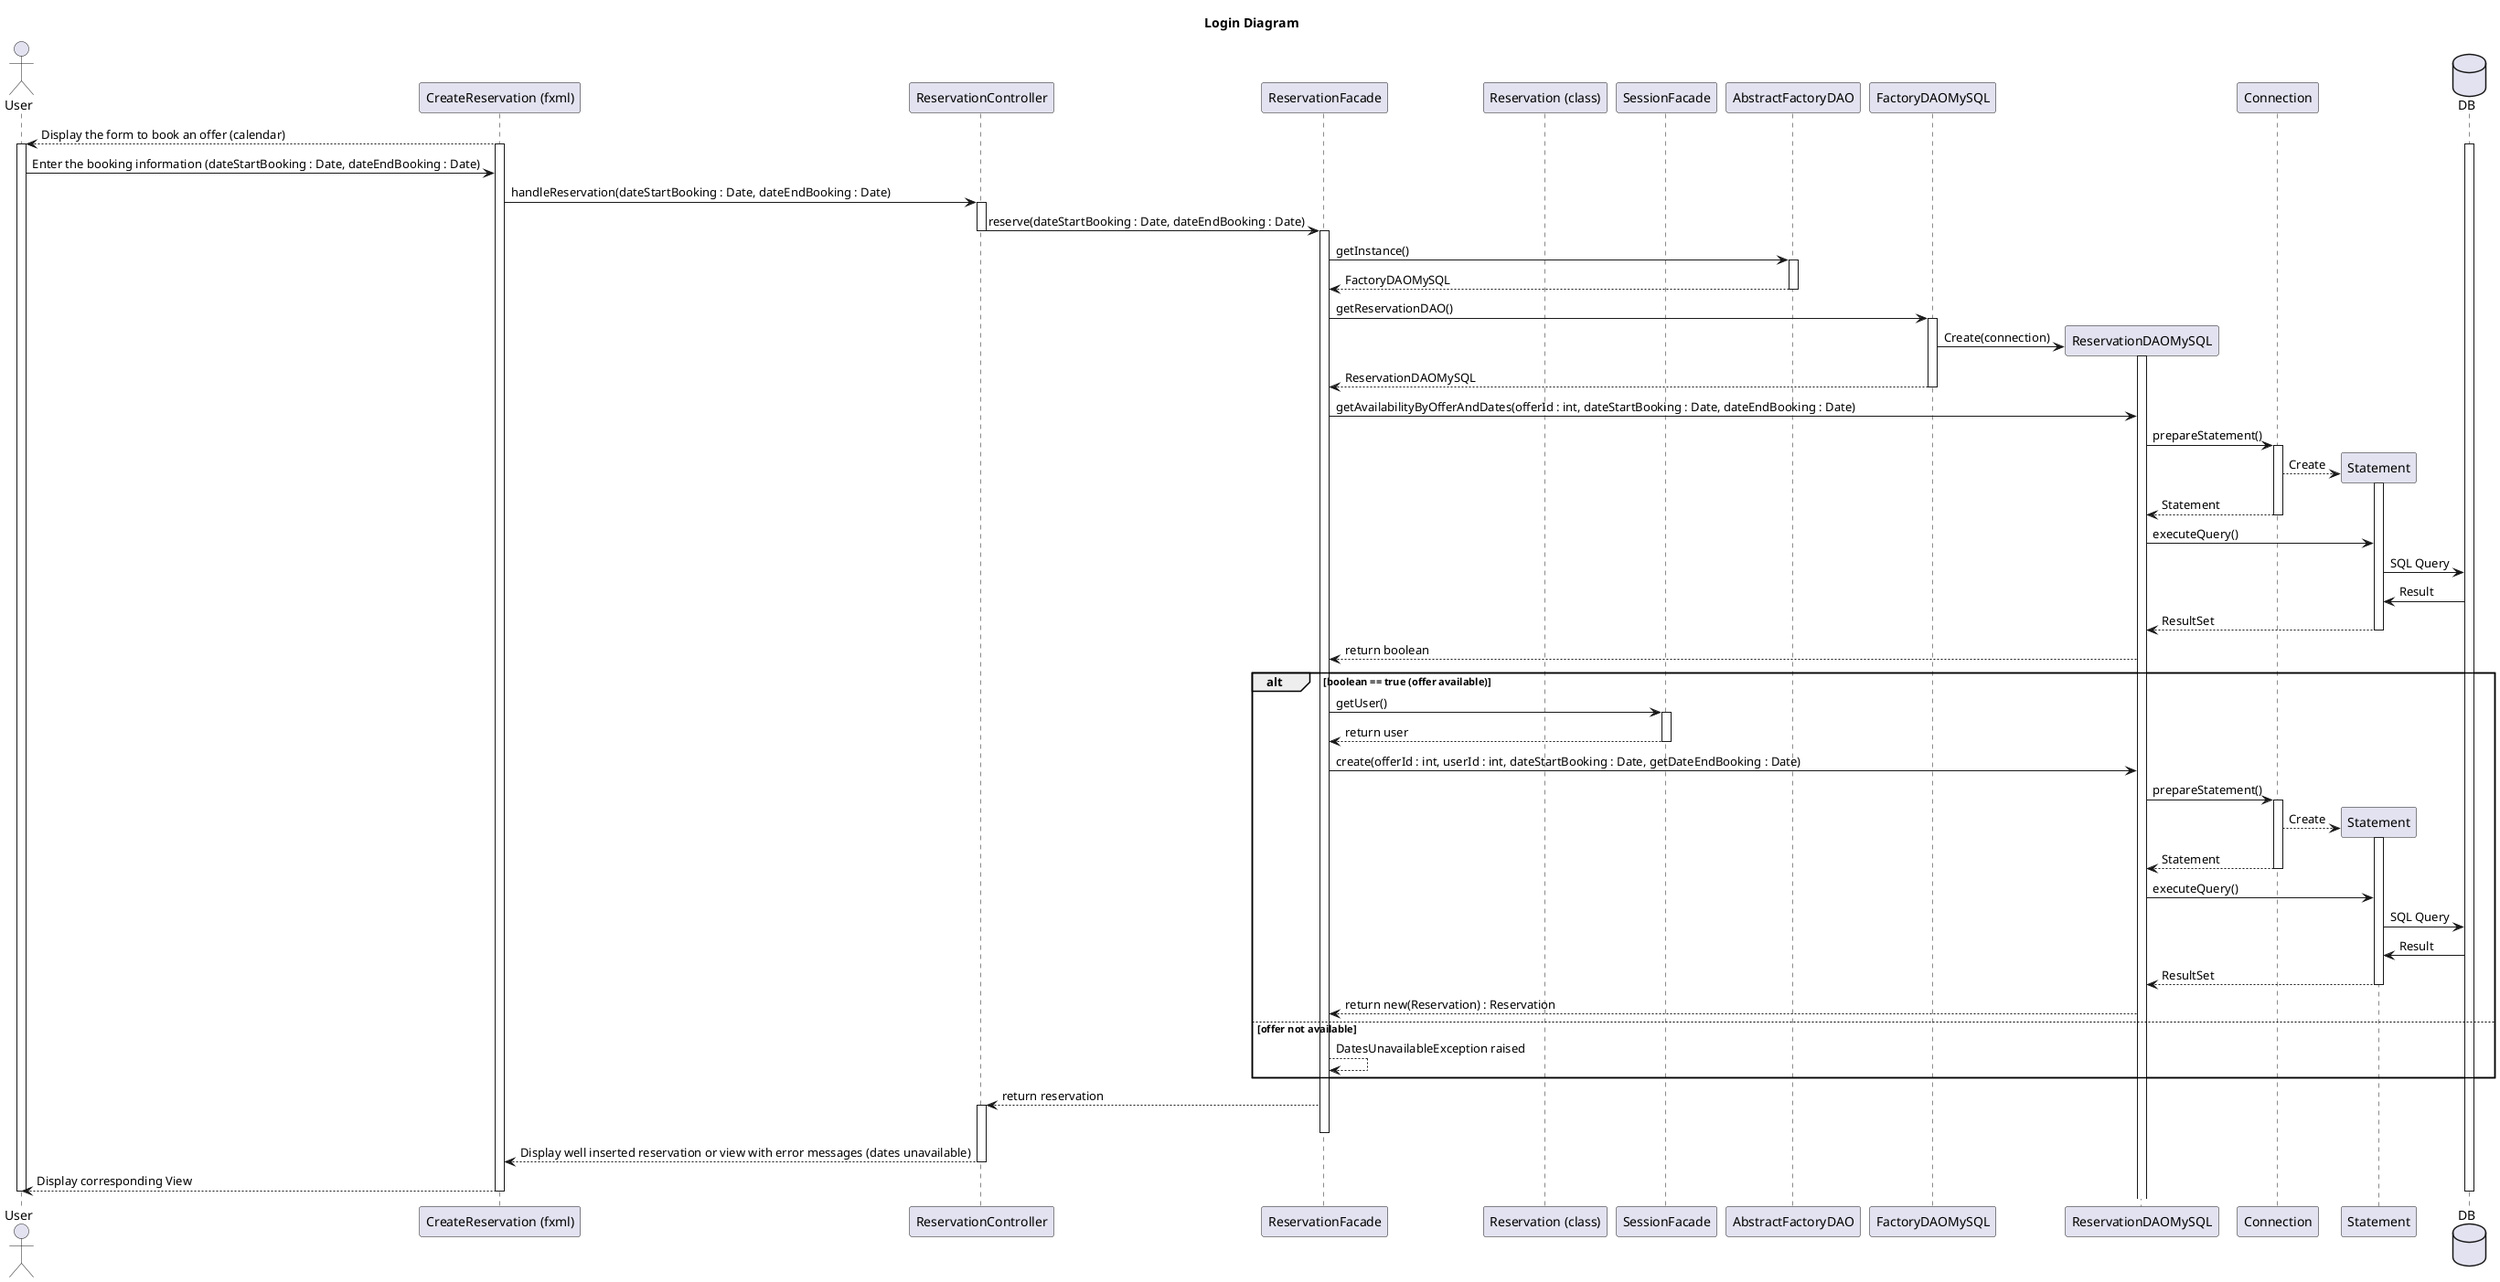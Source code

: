 @startuml
title Login Diagram

actor User
participant "CreateReservation (fxml)"
participant ReservationController
participant ReservationFacade
participant "Reservation (class)"
participant SessionFacade
participant AbstractFactoryDAO
participant FactoryDAOMySQL
participant ReservationDAOMySQL
participant Connection
participant Statement
database DB


"CreateReservation (fxml)"-->User: Display the form to book an offer (calendar)

activate "CreateReservation (fxml)"
activate User
activate DB


User->"CreateReservation (fxml)": Enter the booking information (dateStartBooking : Date, dateEndBooking : Date)

"CreateReservation (fxml)"->ReservationController: handleReservation(dateStartBooking : Date, dateEndBooking : Date)

activate ReservationController

ReservationController->ReservationFacade:reserve(dateStartBooking : Date, dateEndBooking : Date)

deactivate ReservationController

activate ReservationFacade

ReservationFacade->AbstractFactoryDAO:getInstance()
activate AbstractFactoryDAO

AbstractFactoryDAO--> ReservationFacade : FactoryDAOMySQL
deactivate AbstractFactoryDAO

ReservationFacade -> FactoryDAOMySQL:getReservationDAO()

activate FactoryDAOMySQL

FactoryDAOMySQL->ReservationDAOMySQL **:Create(connection)

activate ReservationDAOMySQL
FactoryDAOMySQL-->ReservationFacade:ReservationDAOMySQL

deactivate FactoryDAOMySQL

ReservationFacade->ReservationDAOMySQL: getAvailabilityByOfferAndDates(offerId : int, dateStartBooking : Date, dateEndBooking : Date)

ReservationDAOMySQL->Connection: prepareStatement()
activate Connection
Connection-->Statement **: Create

activate Statement

Connection-->ReservationDAOMySQL: Statement

deactivate Connection

ReservationDAOMySQL->Statement:executeQuery()

Statement->DB: SQL Query

DB->Statement:Result

Statement-->ReservationDAOMySQL: ResultSet

deactivate Statement

ReservationDAOMySQL-->ReservationFacade: return boolean

alt boolean == true (offer available)

    ReservationFacade->SessionFacade: getUser()
    activate SessionFacade
    SessionFacade-->ReservationFacade: return user
    deactivate SessionFacade

    ReservationFacade->ReservationDAOMySQL: create(offerId : int, userId : int, dateStartBooking : Date, getDateEndBooking : Date)

    ReservationDAOMySQL->Connection: prepareStatement()
    activate Connection
    Connection-->Statement **: Create

    activate Statement

    Connection-->ReservationDAOMySQL: Statement

    deactivate Connection

    ReservationDAOMySQL->Statement:executeQuery()

    Statement->DB: SQL Query

    DB->Statement:Result

    Statement-->ReservationDAOMySQL: ResultSet

    deactivate Statement

    ReservationDAOMySQL-->ReservationFacade: return new(Reservation) : Reservation

else offer not available
    ReservationFacade-->ReservationFacade:DatesUnavailableException raised
end

ReservationFacade-->ReservationController : return reservation
    activate ReservationController

    deactivate ReservationFacade

ReservationController-->"CreateReservation (fxml)": Display well inserted reservation or view with error messages (dates unavailable)

deactivate ReservationController

"CreateReservation (fxml)"-->User: Display corresponding View
deactivate "CreateReservation (fxml)"
deactivate DB
deactivate User

@enduml